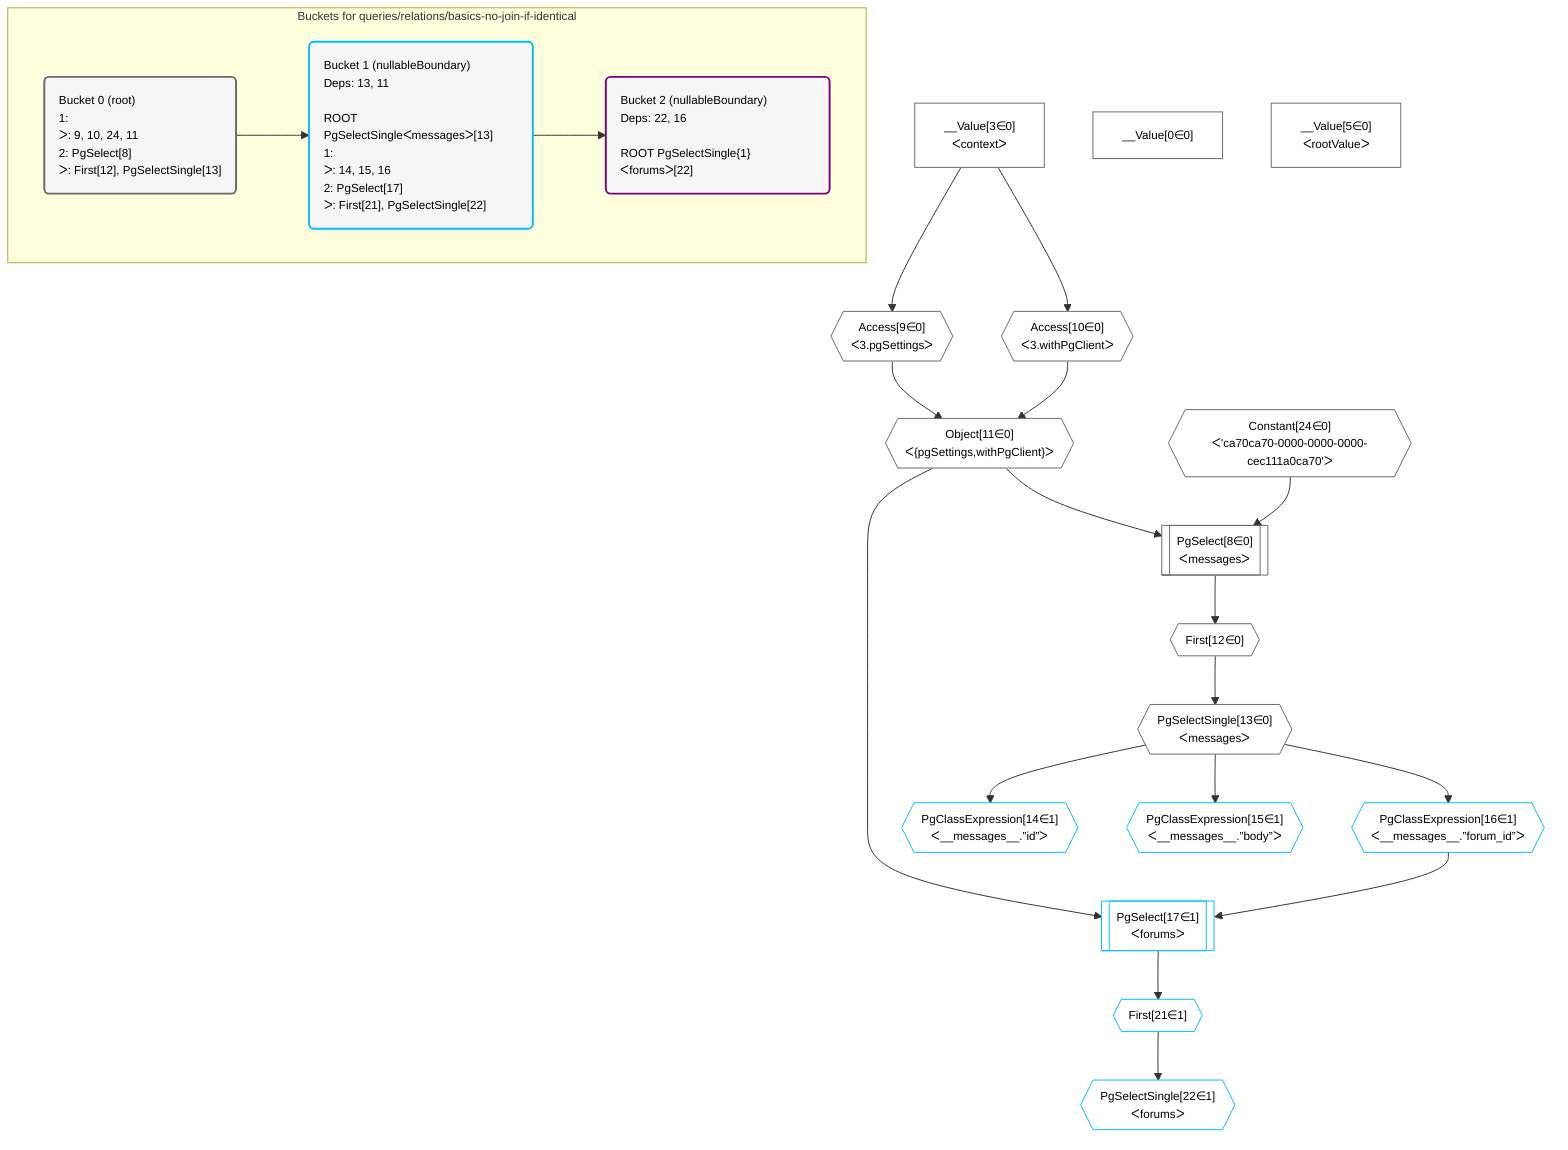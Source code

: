 %%{init: {'themeVariables': { 'fontSize': '12px'}}}%%
graph TD
    classDef path fill:#eee,stroke:#000,color:#000
    classDef plan fill:#fff,stroke-width:1px,color:#000
    classDef itemplan fill:#fff,stroke-width:2px,color:#000
    classDef unbatchedplan fill:#dff,stroke-width:1px,color:#000
    classDef sideeffectplan fill:#fcc,stroke-width:2px,color:#000
    classDef bucket fill:#f6f6f6,color:#000,stroke-width:2px,text-align:left


    %% plan dependencies
    PgSelect8[["PgSelect[8∈0]<br />ᐸmessagesᐳ"]]:::plan
    Object11{{"Object[11∈0]<br />ᐸ{pgSettings,withPgClient}ᐳ"}}:::plan
    Constant24{{"Constant[24∈0]<br />ᐸ'ca70ca70-0000-0000-0000-cec111a0ca70'ᐳ"}}:::plan
    Object11 & Constant24 --> PgSelect8
    Access9{{"Access[9∈0]<br />ᐸ3.pgSettingsᐳ"}}:::plan
    Access10{{"Access[10∈0]<br />ᐸ3.withPgClientᐳ"}}:::plan
    Access9 & Access10 --> Object11
    __Value3["__Value[3∈0]<br />ᐸcontextᐳ"]:::plan
    __Value3 --> Access9
    __Value3 --> Access10
    First12{{"First[12∈0]"}}:::plan
    PgSelect8 --> First12
    PgSelectSingle13{{"PgSelectSingle[13∈0]<br />ᐸmessagesᐳ"}}:::plan
    First12 --> PgSelectSingle13
    __Value0["__Value[0∈0]"]:::plan
    __Value5["__Value[5∈0]<br />ᐸrootValueᐳ"]:::plan
    PgSelect17[["PgSelect[17∈1]<br />ᐸforumsᐳ"]]:::plan
    PgClassExpression16{{"PgClassExpression[16∈1]<br />ᐸ__messages__.”forum_id”ᐳ"}}:::plan
    Object11 & PgClassExpression16 --> PgSelect17
    PgClassExpression14{{"PgClassExpression[14∈1]<br />ᐸ__messages__.”id”ᐳ"}}:::plan
    PgSelectSingle13 --> PgClassExpression14
    PgClassExpression15{{"PgClassExpression[15∈1]<br />ᐸ__messages__.”body”ᐳ"}}:::plan
    PgSelectSingle13 --> PgClassExpression15
    PgSelectSingle13 --> PgClassExpression16
    First21{{"First[21∈1]"}}:::plan
    PgSelect17 --> First21
    PgSelectSingle22{{"PgSelectSingle[22∈1]<br />ᐸforumsᐳ"}}:::plan
    First21 --> PgSelectSingle22

    %% define steps

    subgraph "Buckets for queries/relations/basics-no-join-if-identical"
    Bucket0("Bucket 0 (root)<br />1: <br />ᐳ: 9, 10, 24, 11<br />2: PgSelect[8]<br />ᐳ: First[12], PgSelectSingle[13]"):::bucket
    classDef bucket0 stroke:#696969
    class Bucket0,__Value0,__Value3,__Value5,PgSelect8,Access9,Access10,Object11,First12,PgSelectSingle13,Constant24 bucket0
    Bucket1("Bucket 1 (nullableBoundary)<br />Deps: 13, 11<br /><br />ROOT PgSelectSingleᐸmessagesᐳ[13]<br />1: <br />ᐳ: 14, 15, 16<br />2: PgSelect[17]<br />ᐳ: First[21], PgSelectSingle[22]"):::bucket
    classDef bucket1 stroke:#00bfff
    class Bucket1,PgClassExpression14,PgClassExpression15,PgClassExpression16,PgSelect17,First21,PgSelectSingle22 bucket1
    Bucket2("Bucket 2 (nullableBoundary)<br />Deps: 22, 16<br /><br />ROOT PgSelectSingle{1}ᐸforumsᐳ[22]"):::bucket
    classDef bucket2 stroke:#7f007f
    class Bucket2 bucket2
    Bucket0 --> Bucket1
    Bucket1 --> Bucket2
    end